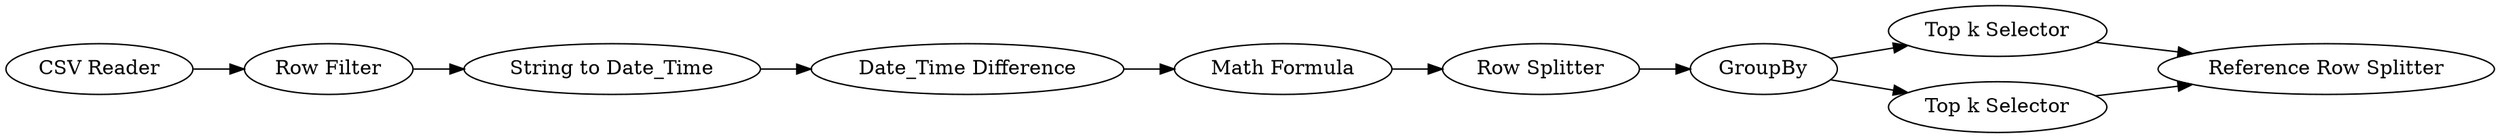 digraph {
	7 -> 8
	5 -> 3
	8 -> 9
	8 -> 10
	9 -> 11
	3 -> 4
	6 -> 7
	10 -> 11
	4 -> 6
	1 -> 5
	5 [label="Row Filter"]
	1 [label="CSV Reader"]
	7 [label="Row Splitter"]
	9 [label="Top k Selector"]
	11 [label="Reference Row Splitter"]
	4 [label="Date_Time Difference"]
	6 [label="Math Formula"]
	8 [label=GroupBy]
	3 [label="String to Date_Time"]
	10 [label="Top k Selector"]
	rankdir=LR
}
